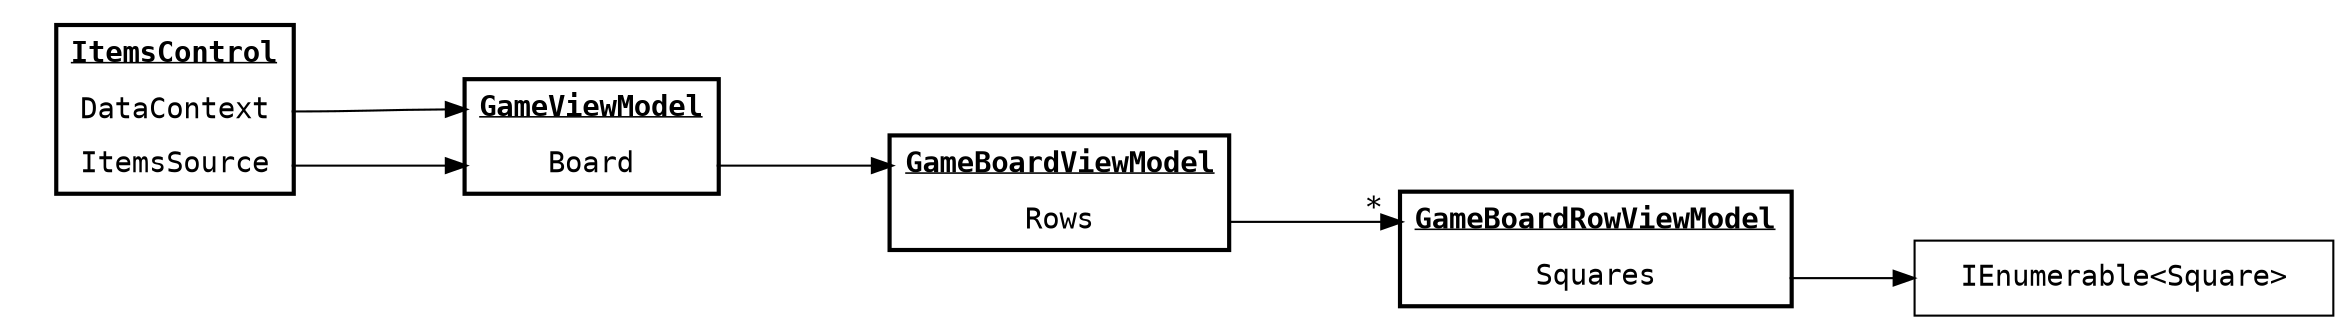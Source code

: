 digraph G {
    node [shape=none,fontname=Consolas,margin="0.3,0.1"]
    rankdir=LR

    ItemsControl [
      label =<<TABLE BORDER="2" CELLBORDER="0" CELLSPACING="1" CELLPADDING="5">
                      <TR><TD PORT="header"><B><U>ItemsControl</U></B></TD></TR>
                      <TR><TD PORT="DataContext">DataContext</TD></TR>
                      <TR><TD PORT="ItemsSource">ItemsSource</TD></TR>
                  </TABLE>>
    ]

    GameViewModel [
      label =<<TABLE BORDER="2" CELLBORDER="0" CELLSPACING="1" CELLPADDING="5">
                      <TR><TD PORT="header"><B><U>GameViewModel</U></B></TD></TR>
                      <TR><TD PORT="Board">Board</TD></TR>
                  </TABLE>>
    ]

    BoardViewModel [
      label =<<TABLE BORDER="2" CELLBORDER="0" CELLSPACING="1" CELLPADDING="5">
                      <TR><TD PORT="header"><B><U>GameBoardViewModel</U></B></TD></TR>
                      <TR><TD PORT="Rows">Rows</TD></TR>
                  </TABLE>>
    ]

    RowVM [
        label =<<TABLE BORDER="2" CELLBORDER="0" CELLSPACING="1" CELLPADDING="5">
                      <TR><TD PORT="header"><B><U>GameBoardRowViewModel</U></B></TD></TR>
                      <TR><TD PORT="Squares">Squares</TD></TR>
                  </TABLE>>
    ]

    Data [label="IEnumerable\<Square\>",shape=box]


    ItemsControl:DataContext -> GameViewModel:header
    ItemsControl:ItemsSource -> GameViewModel:Board
    GameViewModel:Board -> BoardViewModel:header
    BoardViewModel:Rows -> RowVM:header [headlabel="*",labeldistance=1.5]
    RowVM:Squares -> Data
}